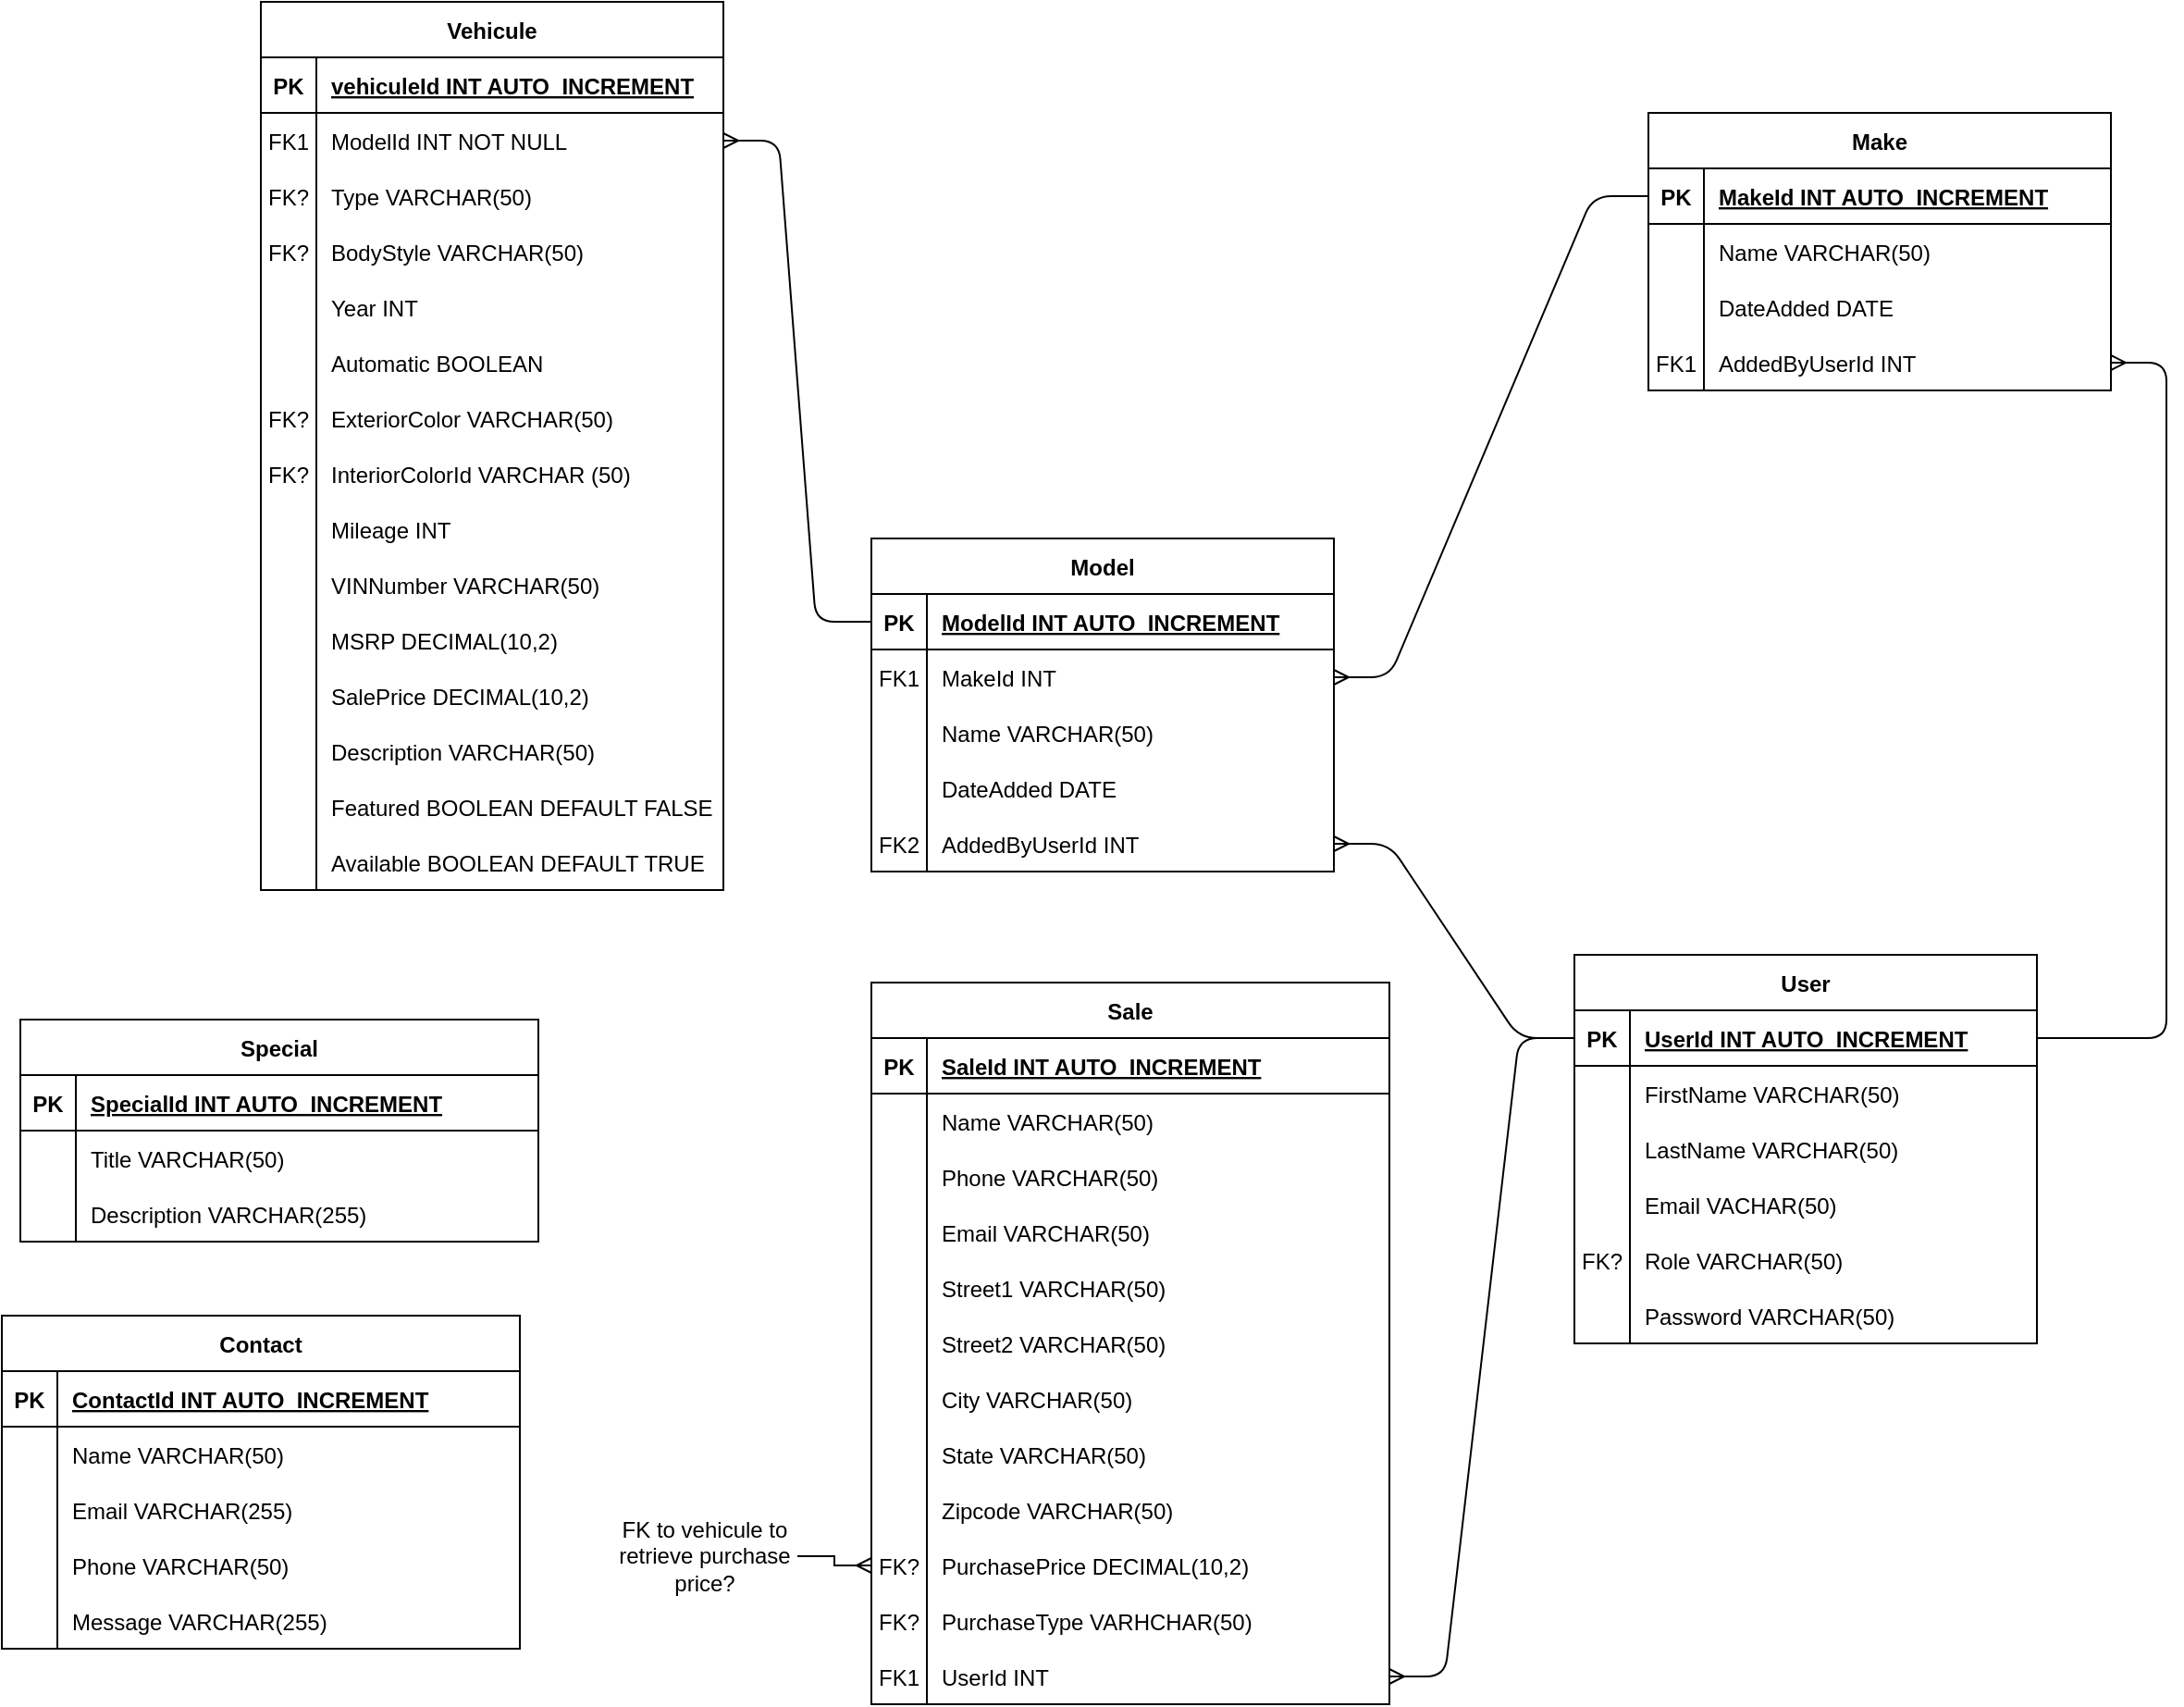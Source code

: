 <mxfile version="20.1.2" type="device"><diagram id="R2lEEEUBdFMjLlhIrx00" name="Page-1"><mxGraphModel dx="2301" dy="1057" grid="1" gridSize="10" guides="1" tooltips="1" connect="1" arrows="1" fold="1" page="1" pageScale="1" pageWidth="850" pageHeight="1100" math="0" shadow="0" extFonts="Permanent Marker^https://fonts.googleapis.com/css?family=Permanent+Marker"><root><mxCell id="0"/><mxCell id="1" parent="0"/><mxCell id="C-vyLk0tnHw3VtMMgP7b-2" value="Make" style="shape=table;startSize=30;container=1;collapsible=1;childLayout=tableLayout;fixedRows=1;rowLines=0;fontStyle=1;align=center;resizeLast=1;" parent="1" vertex="1"><mxGeometry x="750" y="130" width="250" height="150" as="geometry"/></mxCell><mxCell id="C-vyLk0tnHw3VtMMgP7b-3" value="" style="shape=partialRectangle;collapsible=0;dropTarget=0;pointerEvents=0;fillColor=none;points=[[0,0.5],[1,0.5]];portConstraint=eastwest;top=0;left=0;right=0;bottom=1;" parent="C-vyLk0tnHw3VtMMgP7b-2" vertex="1"><mxGeometry y="30" width="250" height="30" as="geometry"/></mxCell><mxCell id="C-vyLk0tnHw3VtMMgP7b-4" value="PK" style="shape=partialRectangle;overflow=hidden;connectable=0;fillColor=none;top=0;left=0;bottom=0;right=0;fontStyle=1;" parent="C-vyLk0tnHw3VtMMgP7b-3" vertex="1"><mxGeometry width="30" height="30" as="geometry"><mxRectangle width="30" height="30" as="alternateBounds"/></mxGeometry></mxCell><mxCell id="C-vyLk0tnHw3VtMMgP7b-5" value="MakeId INT AUTO_INCREMENT" style="shape=partialRectangle;overflow=hidden;connectable=0;fillColor=none;top=0;left=0;bottom=0;right=0;align=left;spacingLeft=6;fontStyle=5;" parent="C-vyLk0tnHw3VtMMgP7b-3" vertex="1"><mxGeometry x="30" width="220" height="30" as="geometry"><mxRectangle width="220" height="30" as="alternateBounds"/></mxGeometry></mxCell><mxCell id="C-vyLk0tnHw3VtMMgP7b-6" value="" style="shape=partialRectangle;collapsible=0;dropTarget=0;pointerEvents=0;fillColor=none;points=[[0,0.5],[1,0.5]];portConstraint=eastwest;top=0;left=0;right=0;bottom=0;" parent="C-vyLk0tnHw3VtMMgP7b-2" vertex="1"><mxGeometry y="60" width="250" height="30" as="geometry"/></mxCell><mxCell id="C-vyLk0tnHw3VtMMgP7b-7" value="" style="shape=partialRectangle;overflow=hidden;connectable=0;fillColor=none;top=0;left=0;bottom=0;right=0;" parent="C-vyLk0tnHw3VtMMgP7b-6" vertex="1"><mxGeometry width="30" height="30" as="geometry"><mxRectangle width="30" height="30" as="alternateBounds"/></mxGeometry></mxCell><mxCell id="C-vyLk0tnHw3VtMMgP7b-8" value="Name VARCHAR(50)" style="shape=partialRectangle;overflow=hidden;connectable=0;fillColor=none;top=0;left=0;bottom=0;right=0;align=left;spacingLeft=6;" parent="C-vyLk0tnHw3VtMMgP7b-6" vertex="1"><mxGeometry x="30" width="220" height="30" as="geometry"><mxRectangle width="220" height="30" as="alternateBounds"/></mxGeometry></mxCell><mxCell id="C-vyLk0tnHw3VtMMgP7b-9" value="" style="shape=partialRectangle;collapsible=0;dropTarget=0;pointerEvents=0;fillColor=none;points=[[0,0.5],[1,0.5]];portConstraint=eastwest;top=0;left=0;right=0;bottom=0;" parent="C-vyLk0tnHw3VtMMgP7b-2" vertex="1"><mxGeometry y="90" width="250" height="30" as="geometry"/></mxCell><mxCell id="C-vyLk0tnHw3VtMMgP7b-10" value="" style="shape=partialRectangle;overflow=hidden;connectable=0;fillColor=none;top=0;left=0;bottom=0;right=0;" parent="C-vyLk0tnHw3VtMMgP7b-9" vertex="1"><mxGeometry width="30" height="30" as="geometry"><mxRectangle width="30" height="30" as="alternateBounds"/></mxGeometry></mxCell><mxCell id="C-vyLk0tnHw3VtMMgP7b-11" value="DateAdded DATE" style="shape=partialRectangle;overflow=hidden;connectable=0;fillColor=none;top=0;left=0;bottom=0;right=0;align=left;spacingLeft=6;" parent="C-vyLk0tnHw3VtMMgP7b-9" vertex="1"><mxGeometry x="30" width="220" height="30" as="geometry"><mxRectangle width="220" height="30" as="alternateBounds"/></mxGeometry></mxCell><mxCell id="Mr70bpYiIhib0uHU6Vfk-53" style="shape=partialRectangle;collapsible=0;dropTarget=0;pointerEvents=0;fillColor=none;points=[[0,0.5],[1,0.5]];portConstraint=eastwest;top=0;left=0;right=0;bottom=0;" vertex="1" parent="C-vyLk0tnHw3VtMMgP7b-2"><mxGeometry y="120" width="250" height="30" as="geometry"/></mxCell><mxCell id="Mr70bpYiIhib0uHU6Vfk-54" value="FK1" style="shape=partialRectangle;overflow=hidden;connectable=0;fillColor=none;top=0;left=0;bottom=0;right=0;" vertex="1" parent="Mr70bpYiIhib0uHU6Vfk-53"><mxGeometry width="30" height="30" as="geometry"><mxRectangle width="30" height="30" as="alternateBounds"/></mxGeometry></mxCell><mxCell id="Mr70bpYiIhib0uHU6Vfk-55" value="AddedByUserId INT" style="shape=partialRectangle;overflow=hidden;connectable=0;fillColor=none;top=0;left=0;bottom=0;right=0;align=left;spacingLeft=6;" vertex="1" parent="Mr70bpYiIhib0uHU6Vfk-53"><mxGeometry x="30" width="220" height="30" as="geometry"><mxRectangle width="220" height="30" as="alternateBounds"/></mxGeometry></mxCell><mxCell id="C-vyLk0tnHw3VtMMgP7b-13" value="User" style="shape=table;startSize=30;container=1;collapsible=1;childLayout=tableLayout;fixedRows=1;rowLines=0;fontStyle=1;align=center;resizeLast=1;" parent="1" vertex="1"><mxGeometry x="710" y="585" width="250" height="210" as="geometry"/></mxCell><mxCell id="C-vyLk0tnHw3VtMMgP7b-14" value="" style="shape=partialRectangle;collapsible=0;dropTarget=0;pointerEvents=0;fillColor=none;points=[[0,0.5],[1,0.5]];portConstraint=eastwest;top=0;left=0;right=0;bottom=1;" parent="C-vyLk0tnHw3VtMMgP7b-13" vertex="1"><mxGeometry y="30" width="250" height="30" as="geometry"/></mxCell><mxCell id="C-vyLk0tnHw3VtMMgP7b-15" value="PK" style="shape=partialRectangle;overflow=hidden;connectable=0;fillColor=none;top=0;left=0;bottom=0;right=0;fontStyle=1;" parent="C-vyLk0tnHw3VtMMgP7b-14" vertex="1"><mxGeometry width="30" height="30" as="geometry"><mxRectangle width="30" height="30" as="alternateBounds"/></mxGeometry></mxCell><mxCell id="C-vyLk0tnHw3VtMMgP7b-16" value="UserId INT AUTO_INCREMENT" style="shape=partialRectangle;overflow=hidden;connectable=0;fillColor=none;top=0;left=0;bottom=0;right=0;align=left;spacingLeft=6;fontStyle=5;" parent="C-vyLk0tnHw3VtMMgP7b-14" vertex="1"><mxGeometry x="30" width="220" height="30" as="geometry"><mxRectangle width="220" height="30" as="alternateBounds"/></mxGeometry></mxCell><mxCell id="C-vyLk0tnHw3VtMMgP7b-20" value="" style="shape=partialRectangle;collapsible=0;dropTarget=0;pointerEvents=0;fillColor=none;points=[[0,0.5],[1,0.5]];portConstraint=eastwest;top=0;left=0;right=0;bottom=0;" parent="C-vyLk0tnHw3VtMMgP7b-13" vertex="1"><mxGeometry y="60" width="250" height="30" as="geometry"/></mxCell><mxCell id="C-vyLk0tnHw3VtMMgP7b-21" value="" style="shape=partialRectangle;overflow=hidden;connectable=0;fillColor=none;top=0;left=0;bottom=0;right=0;" parent="C-vyLk0tnHw3VtMMgP7b-20" vertex="1"><mxGeometry width="30" height="30" as="geometry"><mxRectangle width="30" height="30" as="alternateBounds"/></mxGeometry></mxCell><mxCell id="C-vyLk0tnHw3VtMMgP7b-22" value="FirstName VARCHAR(50)" style="shape=partialRectangle;overflow=hidden;connectable=0;fillColor=none;top=0;left=0;bottom=0;right=0;align=left;spacingLeft=6;" parent="C-vyLk0tnHw3VtMMgP7b-20" vertex="1"><mxGeometry x="30" width="220" height="30" as="geometry"><mxRectangle width="220" height="30" as="alternateBounds"/></mxGeometry></mxCell><mxCell id="Mr70bpYiIhib0uHU6Vfk-40" style="shape=partialRectangle;collapsible=0;dropTarget=0;pointerEvents=0;fillColor=none;points=[[0,0.5],[1,0.5]];portConstraint=eastwest;top=0;left=0;right=0;bottom=0;" vertex="1" parent="C-vyLk0tnHw3VtMMgP7b-13"><mxGeometry y="90" width="250" height="30" as="geometry"/></mxCell><mxCell id="Mr70bpYiIhib0uHU6Vfk-41" style="shape=partialRectangle;overflow=hidden;connectable=0;fillColor=none;top=0;left=0;bottom=0;right=0;" vertex="1" parent="Mr70bpYiIhib0uHU6Vfk-40"><mxGeometry width="30" height="30" as="geometry"><mxRectangle width="30" height="30" as="alternateBounds"/></mxGeometry></mxCell><mxCell id="Mr70bpYiIhib0uHU6Vfk-42" value="LastName VARCHAR(50)" style="shape=partialRectangle;overflow=hidden;connectable=0;fillColor=none;top=0;left=0;bottom=0;right=0;align=left;spacingLeft=6;" vertex="1" parent="Mr70bpYiIhib0uHU6Vfk-40"><mxGeometry x="30" width="220" height="30" as="geometry"><mxRectangle width="220" height="30" as="alternateBounds"/></mxGeometry></mxCell><mxCell id="Mr70bpYiIhib0uHU6Vfk-43" style="shape=partialRectangle;collapsible=0;dropTarget=0;pointerEvents=0;fillColor=none;points=[[0,0.5],[1,0.5]];portConstraint=eastwest;top=0;left=0;right=0;bottom=0;" vertex="1" parent="C-vyLk0tnHw3VtMMgP7b-13"><mxGeometry y="120" width="250" height="30" as="geometry"/></mxCell><mxCell id="Mr70bpYiIhib0uHU6Vfk-44" style="shape=partialRectangle;overflow=hidden;connectable=0;fillColor=none;top=0;left=0;bottom=0;right=0;" vertex="1" parent="Mr70bpYiIhib0uHU6Vfk-43"><mxGeometry width="30" height="30" as="geometry"><mxRectangle width="30" height="30" as="alternateBounds"/></mxGeometry></mxCell><mxCell id="Mr70bpYiIhib0uHU6Vfk-45" value="Email VACHAR(50)" style="shape=partialRectangle;overflow=hidden;connectable=0;fillColor=none;top=0;left=0;bottom=0;right=0;align=left;spacingLeft=6;" vertex="1" parent="Mr70bpYiIhib0uHU6Vfk-43"><mxGeometry x="30" width="220" height="30" as="geometry"><mxRectangle width="220" height="30" as="alternateBounds"/></mxGeometry></mxCell><mxCell id="Mr70bpYiIhib0uHU6Vfk-46" style="shape=partialRectangle;collapsible=0;dropTarget=0;pointerEvents=0;fillColor=none;points=[[0,0.5],[1,0.5]];portConstraint=eastwest;top=0;left=0;right=0;bottom=0;" vertex="1" parent="C-vyLk0tnHw3VtMMgP7b-13"><mxGeometry y="150" width="250" height="30" as="geometry"/></mxCell><mxCell id="Mr70bpYiIhib0uHU6Vfk-47" value="FK?" style="shape=partialRectangle;overflow=hidden;connectable=0;fillColor=none;top=0;left=0;bottom=0;right=0;" vertex="1" parent="Mr70bpYiIhib0uHU6Vfk-46"><mxGeometry width="30" height="30" as="geometry"><mxRectangle width="30" height="30" as="alternateBounds"/></mxGeometry></mxCell><mxCell id="Mr70bpYiIhib0uHU6Vfk-48" value="Role VARCHAR(50)" style="shape=partialRectangle;overflow=hidden;connectable=0;fillColor=none;top=0;left=0;bottom=0;right=0;align=left;spacingLeft=6;" vertex="1" parent="Mr70bpYiIhib0uHU6Vfk-46"><mxGeometry x="30" width="220" height="30" as="geometry"><mxRectangle width="220" height="30" as="alternateBounds"/></mxGeometry></mxCell><mxCell id="Mr70bpYiIhib0uHU6Vfk-49" style="shape=partialRectangle;collapsible=0;dropTarget=0;pointerEvents=0;fillColor=none;points=[[0,0.5],[1,0.5]];portConstraint=eastwest;top=0;left=0;right=0;bottom=0;" vertex="1" parent="C-vyLk0tnHw3VtMMgP7b-13"><mxGeometry y="180" width="250" height="30" as="geometry"/></mxCell><mxCell id="Mr70bpYiIhib0uHU6Vfk-50" style="shape=partialRectangle;overflow=hidden;connectable=0;fillColor=none;top=0;left=0;bottom=0;right=0;" vertex="1" parent="Mr70bpYiIhib0uHU6Vfk-49"><mxGeometry width="30" height="30" as="geometry"><mxRectangle width="30" height="30" as="alternateBounds"/></mxGeometry></mxCell><mxCell id="Mr70bpYiIhib0uHU6Vfk-51" value="Password VARCHAR(50)" style="shape=partialRectangle;overflow=hidden;connectable=0;fillColor=none;top=0;left=0;bottom=0;right=0;align=left;spacingLeft=6;" vertex="1" parent="Mr70bpYiIhib0uHU6Vfk-49"><mxGeometry x="30" width="220" height="30" as="geometry"><mxRectangle width="220" height="30" as="alternateBounds"/></mxGeometry></mxCell><mxCell id="C-vyLk0tnHw3VtMMgP7b-23" value="Vehicule" style="shape=table;startSize=30;container=1;collapsible=1;childLayout=tableLayout;fixedRows=1;rowLines=0;fontStyle=1;align=center;resizeLast=1;" parent="1" vertex="1"><mxGeometry y="70" width="250" height="480" as="geometry"/></mxCell><mxCell id="C-vyLk0tnHw3VtMMgP7b-24" value="" style="shape=partialRectangle;collapsible=0;dropTarget=0;pointerEvents=0;fillColor=none;points=[[0,0.5],[1,0.5]];portConstraint=eastwest;top=0;left=0;right=0;bottom=1;" parent="C-vyLk0tnHw3VtMMgP7b-23" vertex="1"><mxGeometry y="30" width="250" height="30" as="geometry"/></mxCell><mxCell id="C-vyLk0tnHw3VtMMgP7b-25" value="PK" style="shape=partialRectangle;overflow=hidden;connectable=0;fillColor=none;top=0;left=0;bottom=0;right=0;fontStyle=1;" parent="C-vyLk0tnHw3VtMMgP7b-24" vertex="1"><mxGeometry width="30" height="30" as="geometry"><mxRectangle width="30" height="30" as="alternateBounds"/></mxGeometry></mxCell><mxCell id="C-vyLk0tnHw3VtMMgP7b-26" value="vehiculeId INT AUTO_INCREMENT" style="shape=partialRectangle;overflow=hidden;connectable=0;fillColor=none;top=0;left=0;bottom=0;right=0;align=left;spacingLeft=6;fontStyle=5;" parent="C-vyLk0tnHw3VtMMgP7b-24" vertex="1"><mxGeometry x="30" width="220" height="30" as="geometry"><mxRectangle width="220" height="30" as="alternateBounds"/></mxGeometry></mxCell><mxCell id="Mr70bpYiIhib0uHU6Vfk-31" style="shape=partialRectangle;collapsible=0;dropTarget=0;pointerEvents=0;fillColor=none;points=[[0,0.5],[1,0.5]];portConstraint=eastwest;top=0;left=0;right=0;bottom=0;" vertex="1" parent="C-vyLk0tnHw3VtMMgP7b-23"><mxGeometry y="60" width="250" height="30" as="geometry"/></mxCell><mxCell id="Mr70bpYiIhib0uHU6Vfk-32" value="FK1" style="shape=partialRectangle;overflow=hidden;connectable=0;fillColor=none;top=0;left=0;bottom=0;right=0;" vertex="1" parent="Mr70bpYiIhib0uHU6Vfk-31"><mxGeometry width="30" height="30" as="geometry"><mxRectangle width="30" height="30" as="alternateBounds"/></mxGeometry></mxCell><mxCell id="Mr70bpYiIhib0uHU6Vfk-33" value="ModelId INT NOT NULL" style="shape=partialRectangle;overflow=hidden;connectable=0;fillColor=none;top=0;left=0;bottom=0;right=0;align=left;spacingLeft=6;" vertex="1" parent="Mr70bpYiIhib0uHU6Vfk-31"><mxGeometry x="30" width="220" height="30" as="geometry"><mxRectangle width="220" height="30" as="alternateBounds"/></mxGeometry></mxCell><mxCell id="Mr70bpYiIhib0uHU6Vfk-34" style="shape=partialRectangle;collapsible=0;dropTarget=0;pointerEvents=0;fillColor=none;points=[[0,0.5],[1,0.5]];portConstraint=eastwest;top=0;left=0;right=0;bottom=0;" vertex="1" parent="C-vyLk0tnHw3VtMMgP7b-23"><mxGeometry y="90" width="250" height="30" as="geometry"/></mxCell><mxCell id="Mr70bpYiIhib0uHU6Vfk-35" value="FK?" style="shape=partialRectangle;overflow=hidden;connectable=0;fillColor=none;top=0;left=0;bottom=0;right=0;" vertex="1" parent="Mr70bpYiIhib0uHU6Vfk-34"><mxGeometry width="30" height="30" as="geometry"><mxRectangle width="30" height="30" as="alternateBounds"/></mxGeometry></mxCell><mxCell id="Mr70bpYiIhib0uHU6Vfk-36" value="Type VARCHAR(50)" style="shape=partialRectangle;overflow=hidden;connectable=0;fillColor=none;top=0;left=0;bottom=0;right=0;align=left;spacingLeft=6;" vertex="1" parent="Mr70bpYiIhib0uHU6Vfk-34"><mxGeometry x="30" width="220" height="30" as="geometry"><mxRectangle width="220" height="30" as="alternateBounds"/></mxGeometry></mxCell><mxCell id="C-vyLk0tnHw3VtMMgP7b-27" value="" style="shape=partialRectangle;collapsible=0;dropTarget=0;pointerEvents=0;fillColor=none;points=[[0,0.5],[1,0.5]];portConstraint=eastwest;top=0;left=0;right=0;bottom=0;" parent="C-vyLk0tnHw3VtMMgP7b-23" vertex="1"><mxGeometry y="120" width="250" height="30" as="geometry"/></mxCell><mxCell id="C-vyLk0tnHw3VtMMgP7b-28" value="FK?" style="shape=partialRectangle;overflow=hidden;connectable=0;fillColor=none;top=0;left=0;bottom=0;right=0;" parent="C-vyLk0tnHw3VtMMgP7b-27" vertex="1"><mxGeometry width="30" height="30" as="geometry"><mxRectangle width="30" height="30" as="alternateBounds"/></mxGeometry></mxCell><mxCell id="C-vyLk0tnHw3VtMMgP7b-29" value="BodyStyle VARCHAR(50)" style="shape=partialRectangle;overflow=hidden;connectable=0;fillColor=none;top=0;left=0;bottom=0;right=0;align=left;spacingLeft=6;" parent="C-vyLk0tnHw3VtMMgP7b-27" vertex="1"><mxGeometry x="30" width="220" height="30" as="geometry"><mxRectangle width="220" height="30" as="alternateBounds"/></mxGeometry></mxCell><mxCell id="Mr70bpYiIhib0uHU6Vfk-37" style="shape=partialRectangle;collapsible=0;dropTarget=0;pointerEvents=0;fillColor=none;points=[[0,0.5],[1,0.5]];portConstraint=eastwest;top=0;left=0;right=0;bottom=0;" vertex="1" parent="C-vyLk0tnHw3VtMMgP7b-23"><mxGeometry y="150" width="250" height="30" as="geometry"/></mxCell><mxCell id="Mr70bpYiIhib0uHU6Vfk-38" style="shape=partialRectangle;overflow=hidden;connectable=0;fillColor=none;top=0;left=0;bottom=0;right=0;" vertex="1" parent="Mr70bpYiIhib0uHU6Vfk-37"><mxGeometry width="30" height="30" as="geometry"><mxRectangle width="30" height="30" as="alternateBounds"/></mxGeometry></mxCell><mxCell id="Mr70bpYiIhib0uHU6Vfk-39" value="Year INT" style="shape=partialRectangle;overflow=hidden;connectable=0;fillColor=none;top=0;left=0;bottom=0;right=0;align=left;spacingLeft=6;" vertex="1" parent="Mr70bpYiIhib0uHU6Vfk-37"><mxGeometry x="30" width="220" height="30" as="geometry"><mxRectangle width="220" height="30" as="alternateBounds"/></mxGeometry></mxCell><mxCell id="Mr70bpYiIhib0uHU6Vfk-1" style="shape=partialRectangle;collapsible=0;dropTarget=0;pointerEvents=0;fillColor=none;points=[[0,0.5],[1,0.5]];portConstraint=eastwest;top=0;left=0;right=0;bottom=0;" vertex="1" parent="C-vyLk0tnHw3VtMMgP7b-23"><mxGeometry y="180" width="250" height="30" as="geometry"/></mxCell><mxCell id="Mr70bpYiIhib0uHU6Vfk-2" value="" style="shape=partialRectangle;overflow=hidden;connectable=0;fillColor=none;top=0;left=0;bottom=0;right=0;" vertex="1" parent="Mr70bpYiIhib0uHU6Vfk-1"><mxGeometry width="30" height="30" as="geometry"><mxRectangle width="30" height="30" as="alternateBounds"/></mxGeometry></mxCell><mxCell id="Mr70bpYiIhib0uHU6Vfk-3" value="Automatic BOOLEAN" style="shape=partialRectangle;overflow=hidden;connectable=0;fillColor=none;top=0;left=0;bottom=0;right=0;align=left;spacingLeft=6;" vertex="1" parent="Mr70bpYiIhib0uHU6Vfk-1"><mxGeometry x="30" width="220" height="30" as="geometry"><mxRectangle width="220" height="30" as="alternateBounds"/></mxGeometry></mxCell><mxCell id="Mr70bpYiIhib0uHU6Vfk-13" style="shape=partialRectangle;collapsible=0;dropTarget=0;pointerEvents=0;fillColor=none;points=[[0,0.5],[1,0.5]];portConstraint=eastwest;top=0;left=0;right=0;bottom=0;" vertex="1" parent="C-vyLk0tnHw3VtMMgP7b-23"><mxGeometry y="210" width="250" height="30" as="geometry"/></mxCell><mxCell id="Mr70bpYiIhib0uHU6Vfk-14" value="FK?" style="shape=partialRectangle;overflow=hidden;connectable=0;fillColor=none;top=0;left=0;bottom=0;right=0;" vertex="1" parent="Mr70bpYiIhib0uHU6Vfk-13"><mxGeometry width="30" height="30" as="geometry"><mxRectangle width="30" height="30" as="alternateBounds"/></mxGeometry></mxCell><mxCell id="Mr70bpYiIhib0uHU6Vfk-15" value="ExteriorColor VARCHAR(50)" style="shape=partialRectangle;overflow=hidden;connectable=0;fillColor=none;top=0;left=0;bottom=0;right=0;align=left;spacingLeft=6;" vertex="1" parent="Mr70bpYiIhib0uHU6Vfk-13"><mxGeometry x="30" width="220" height="30" as="geometry"><mxRectangle width="220" height="30" as="alternateBounds"/></mxGeometry></mxCell><mxCell id="Mr70bpYiIhib0uHU6Vfk-7" style="shape=partialRectangle;collapsible=0;dropTarget=0;pointerEvents=0;fillColor=none;points=[[0,0.5],[1,0.5]];portConstraint=eastwest;top=0;left=0;right=0;bottom=0;" vertex="1" parent="C-vyLk0tnHw3VtMMgP7b-23"><mxGeometry y="240" width="250" height="30" as="geometry"/></mxCell><mxCell id="Mr70bpYiIhib0uHU6Vfk-8" value="FK?" style="shape=partialRectangle;overflow=hidden;connectable=0;fillColor=none;top=0;left=0;bottom=0;right=0;" vertex="1" parent="Mr70bpYiIhib0uHU6Vfk-7"><mxGeometry width="30" height="30" as="geometry"><mxRectangle width="30" height="30" as="alternateBounds"/></mxGeometry></mxCell><mxCell id="Mr70bpYiIhib0uHU6Vfk-9" value="InteriorColorId VARCHAR (50)" style="shape=partialRectangle;overflow=hidden;connectable=0;fillColor=none;top=0;left=0;bottom=0;right=0;align=left;spacingLeft=6;" vertex="1" parent="Mr70bpYiIhib0uHU6Vfk-7"><mxGeometry x="30" width="220" height="30" as="geometry"><mxRectangle width="220" height="30" as="alternateBounds"/></mxGeometry></mxCell><mxCell id="Mr70bpYiIhib0uHU6Vfk-10" style="shape=partialRectangle;collapsible=0;dropTarget=0;pointerEvents=0;fillColor=none;points=[[0,0.5],[1,0.5]];portConstraint=eastwest;top=0;left=0;right=0;bottom=0;" vertex="1" parent="C-vyLk0tnHw3VtMMgP7b-23"><mxGeometry y="270" width="250" height="30" as="geometry"/></mxCell><mxCell id="Mr70bpYiIhib0uHU6Vfk-11" style="shape=partialRectangle;overflow=hidden;connectable=0;fillColor=none;top=0;left=0;bottom=0;right=0;" vertex="1" parent="Mr70bpYiIhib0uHU6Vfk-10"><mxGeometry width="30" height="30" as="geometry"><mxRectangle width="30" height="30" as="alternateBounds"/></mxGeometry></mxCell><mxCell id="Mr70bpYiIhib0uHU6Vfk-12" value="Mileage INT" style="shape=partialRectangle;overflow=hidden;connectable=0;fillColor=none;top=0;left=0;bottom=0;right=0;align=left;spacingLeft=6;" vertex="1" parent="Mr70bpYiIhib0uHU6Vfk-10"><mxGeometry x="30" width="220" height="30" as="geometry"><mxRectangle width="220" height="30" as="alternateBounds"/></mxGeometry></mxCell><mxCell id="Mr70bpYiIhib0uHU6Vfk-16" style="shape=partialRectangle;collapsible=0;dropTarget=0;pointerEvents=0;fillColor=none;points=[[0,0.5],[1,0.5]];portConstraint=eastwest;top=0;left=0;right=0;bottom=0;" vertex="1" parent="C-vyLk0tnHw3VtMMgP7b-23"><mxGeometry y="300" width="250" height="30" as="geometry"/></mxCell><mxCell id="Mr70bpYiIhib0uHU6Vfk-17" style="shape=partialRectangle;overflow=hidden;connectable=0;fillColor=none;top=0;left=0;bottom=0;right=0;" vertex="1" parent="Mr70bpYiIhib0uHU6Vfk-16"><mxGeometry width="30" height="30" as="geometry"><mxRectangle width="30" height="30" as="alternateBounds"/></mxGeometry></mxCell><mxCell id="Mr70bpYiIhib0uHU6Vfk-18" value="VINNumber VARCHAR(50)" style="shape=partialRectangle;overflow=hidden;connectable=0;fillColor=none;top=0;left=0;bottom=0;right=0;align=left;spacingLeft=6;" vertex="1" parent="Mr70bpYiIhib0uHU6Vfk-16"><mxGeometry x="30" width="220" height="30" as="geometry"><mxRectangle width="220" height="30" as="alternateBounds"/></mxGeometry></mxCell><mxCell id="Mr70bpYiIhib0uHU6Vfk-25" style="shape=partialRectangle;collapsible=0;dropTarget=0;pointerEvents=0;fillColor=none;points=[[0,0.5],[1,0.5]];portConstraint=eastwest;top=0;left=0;right=0;bottom=0;" vertex="1" parent="C-vyLk0tnHw3VtMMgP7b-23"><mxGeometry y="330" width="250" height="30" as="geometry"/></mxCell><mxCell id="Mr70bpYiIhib0uHU6Vfk-26" style="shape=partialRectangle;overflow=hidden;connectable=0;fillColor=none;top=0;left=0;bottom=0;right=0;" vertex="1" parent="Mr70bpYiIhib0uHU6Vfk-25"><mxGeometry width="30" height="30" as="geometry"><mxRectangle width="30" height="30" as="alternateBounds"/></mxGeometry></mxCell><mxCell id="Mr70bpYiIhib0uHU6Vfk-27" value="MSRP DECIMAL(10,2)" style="shape=partialRectangle;overflow=hidden;connectable=0;fillColor=none;top=0;left=0;bottom=0;right=0;align=left;spacingLeft=6;" vertex="1" parent="Mr70bpYiIhib0uHU6Vfk-25"><mxGeometry x="30" width="220" height="30" as="geometry"><mxRectangle width="220" height="30" as="alternateBounds"/></mxGeometry></mxCell><mxCell id="Mr70bpYiIhib0uHU6Vfk-22" style="shape=partialRectangle;collapsible=0;dropTarget=0;pointerEvents=0;fillColor=none;points=[[0,0.5],[1,0.5]];portConstraint=eastwest;top=0;left=0;right=0;bottom=0;" vertex="1" parent="C-vyLk0tnHw3VtMMgP7b-23"><mxGeometry y="360" width="250" height="30" as="geometry"/></mxCell><mxCell id="Mr70bpYiIhib0uHU6Vfk-23" style="shape=partialRectangle;overflow=hidden;connectable=0;fillColor=none;top=0;left=0;bottom=0;right=0;" vertex="1" parent="Mr70bpYiIhib0uHU6Vfk-22"><mxGeometry width="30" height="30" as="geometry"><mxRectangle width="30" height="30" as="alternateBounds"/></mxGeometry></mxCell><mxCell id="Mr70bpYiIhib0uHU6Vfk-24" value="SalePrice DECIMAL(10,2)" style="shape=partialRectangle;overflow=hidden;connectable=0;fillColor=none;top=0;left=0;bottom=0;right=0;align=left;spacingLeft=6;" vertex="1" parent="Mr70bpYiIhib0uHU6Vfk-22"><mxGeometry x="30" width="220" height="30" as="geometry"><mxRectangle width="220" height="30" as="alternateBounds"/></mxGeometry></mxCell><mxCell id="Mr70bpYiIhib0uHU6Vfk-19" style="shape=partialRectangle;collapsible=0;dropTarget=0;pointerEvents=0;fillColor=none;points=[[0,0.5],[1,0.5]];portConstraint=eastwest;top=0;left=0;right=0;bottom=0;" vertex="1" parent="C-vyLk0tnHw3VtMMgP7b-23"><mxGeometry y="390" width="250" height="30" as="geometry"/></mxCell><mxCell id="Mr70bpYiIhib0uHU6Vfk-20" style="shape=partialRectangle;overflow=hidden;connectable=0;fillColor=none;top=0;left=0;bottom=0;right=0;" vertex="1" parent="Mr70bpYiIhib0uHU6Vfk-19"><mxGeometry width="30" height="30" as="geometry"><mxRectangle width="30" height="30" as="alternateBounds"/></mxGeometry></mxCell><mxCell id="Mr70bpYiIhib0uHU6Vfk-21" value="Description VARCHAR(50)" style="shape=partialRectangle;overflow=hidden;connectable=0;fillColor=none;top=0;left=0;bottom=0;right=0;align=left;spacingLeft=6;" vertex="1" parent="Mr70bpYiIhib0uHU6Vfk-19"><mxGeometry x="30" width="220" height="30" as="geometry"><mxRectangle width="220" height="30" as="alternateBounds"/></mxGeometry></mxCell><mxCell id="Mr70bpYiIhib0uHU6Vfk-148" style="shape=partialRectangle;collapsible=0;dropTarget=0;pointerEvents=0;fillColor=none;points=[[0,0.5],[1,0.5]];portConstraint=eastwest;top=0;left=0;right=0;bottom=0;" vertex="1" parent="C-vyLk0tnHw3VtMMgP7b-23"><mxGeometry y="420" width="250" height="30" as="geometry"/></mxCell><mxCell id="Mr70bpYiIhib0uHU6Vfk-149" style="shape=partialRectangle;overflow=hidden;connectable=0;fillColor=none;top=0;left=0;bottom=0;right=0;" vertex="1" parent="Mr70bpYiIhib0uHU6Vfk-148"><mxGeometry width="30" height="30" as="geometry"><mxRectangle width="30" height="30" as="alternateBounds"/></mxGeometry></mxCell><mxCell id="Mr70bpYiIhib0uHU6Vfk-150" value="Featured BOOLEAN DEFAULT FALSE" style="shape=partialRectangle;overflow=hidden;connectable=0;fillColor=none;top=0;left=0;bottom=0;right=0;align=left;spacingLeft=6;" vertex="1" parent="Mr70bpYiIhib0uHU6Vfk-148"><mxGeometry x="30" width="220" height="30" as="geometry"><mxRectangle width="220" height="30" as="alternateBounds"/></mxGeometry></mxCell><mxCell id="Mr70bpYiIhib0uHU6Vfk-278" style="shape=partialRectangle;collapsible=0;dropTarget=0;pointerEvents=0;fillColor=none;points=[[0,0.5],[1,0.5]];portConstraint=eastwest;top=0;left=0;right=0;bottom=0;" vertex="1" parent="C-vyLk0tnHw3VtMMgP7b-23"><mxGeometry y="450" width="250" height="30" as="geometry"/></mxCell><mxCell id="Mr70bpYiIhib0uHU6Vfk-279" style="shape=partialRectangle;overflow=hidden;connectable=0;fillColor=none;top=0;left=0;bottom=0;right=0;" vertex="1" parent="Mr70bpYiIhib0uHU6Vfk-278"><mxGeometry width="30" height="30" as="geometry"><mxRectangle width="30" height="30" as="alternateBounds"/></mxGeometry></mxCell><mxCell id="Mr70bpYiIhib0uHU6Vfk-280" value="Available BOOLEAN DEFAULT TRUE" style="shape=partialRectangle;overflow=hidden;connectable=0;fillColor=none;top=0;left=0;bottom=0;right=0;align=left;spacingLeft=6;" vertex="1" parent="Mr70bpYiIhib0uHU6Vfk-278"><mxGeometry x="30" width="220" height="30" as="geometry"><mxRectangle width="220" height="30" as="alternateBounds"/></mxGeometry></mxCell><mxCell id="Mr70bpYiIhib0uHU6Vfk-56" value="Model" style="shape=table;startSize=30;container=1;collapsible=1;childLayout=tableLayout;fixedRows=1;rowLines=0;fontStyle=1;align=center;resizeLast=1;" vertex="1" parent="1"><mxGeometry x="330" y="360" width="250" height="180" as="geometry"/></mxCell><mxCell id="Mr70bpYiIhib0uHU6Vfk-57" value="" style="shape=partialRectangle;collapsible=0;dropTarget=0;pointerEvents=0;fillColor=none;points=[[0,0.5],[1,0.5]];portConstraint=eastwest;top=0;left=0;right=0;bottom=1;" vertex="1" parent="Mr70bpYiIhib0uHU6Vfk-56"><mxGeometry y="30" width="250" height="30" as="geometry"/></mxCell><mxCell id="Mr70bpYiIhib0uHU6Vfk-58" value="PK" style="shape=partialRectangle;overflow=hidden;connectable=0;fillColor=none;top=0;left=0;bottom=0;right=0;fontStyle=1;" vertex="1" parent="Mr70bpYiIhib0uHU6Vfk-57"><mxGeometry width="30" height="30" as="geometry"><mxRectangle width="30" height="30" as="alternateBounds"/></mxGeometry></mxCell><mxCell id="Mr70bpYiIhib0uHU6Vfk-59" value="ModelId INT AUTO_INCREMENT" style="shape=partialRectangle;overflow=hidden;connectable=0;fillColor=none;top=0;left=0;bottom=0;right=0;align=left;spacingLeft=6;fontStyle=5;" vertex="1" parent="Mr70bpYiIhib0uHU6Vfk-57"><mxGeometry x="30" width="220" height="30" as="geometry"><mxRectangle width="220" height="30" as="alternateBounds"/></mxGeometry></mxCell><mxCell id="Mr70bpYiIhib0uHU6Vfk-60" value="" style="shape=partialRectangle;collapsible=0;dropTarget=0;pointerEvents=0;fillColor=none;points=[[0,0.5],[1,0.5]];portConstraint=eastwest;top=0;left=0;right=0;bottom=0;" vertex="1" parent="Mr70bpYiIhib0uHU6Vfk-56"><mxGeometry y="60" width="250" height="30" as="geometry"/></mxCell><mxCell id="Mr70bpYiIhib0uHU6Vfk-61" value="FK1" style="shape=partialRectangle;overflow=hidden;connectable=0;fillColor=none;top=0;left=0;bottom=0;right=0;" vertex="1" parent="Mr70bpYiIhib0uHU6Vfk-60"><mxGeometry width="30" height="30" as="geometry"><mxRectangle width="30" height="30" as="alternateBounds"/></mxGeometry></mxCell><mxCell id="Mr70bpYiIhib0uHU6Vfk-62" value="MakeId INT" style="shape=partialRectangle;overflow=hidden;connectable=0;fillColor=none;top=0;left=0;bottom=0;right=0;align=left;spacingLeft=6;" vertex="1" parent="Mr70bpYiIhib0uHU6Vfk-60"><mxGeometry x="30" width="220" height="30" as="geometry"><mxRectangle width="220" height="30" as="alternateBounds"/></mxGeometry></mxCell><mxCell id="Mr70bpYiIhib0uHU6Vfk-63" value="" style="shape=partialRectangle;collapsible=0;dropTarget=0;pointerEvents=0;fillColor=none;points=[[0,0.5],[1,0.5]];portConstraint=eastwest;top=0;left=0;right=0;bottom=0;" vertex="1" parent="Mr70bpYiIhib0uHU6Vfk-56"><mxGeometry y="90" width="250" height="30" as="geometry"/></mxCell><mxCell id="Mr70bpYiIhib0uHU6Vfk-64" value="" style="shape=partialRectangle;overflow=hidden;connectable=0;fillColor=none;top=0;left=0;bottom=0;right=0;" vertex="1" parent="Mr70bpYiIhib0uHU6Vfk-63"><mxGeometry width="30" height="30" as="geometry"><mxRectangle width="30" height="30" as="alternateBounds"/></mxGeometry></mxCell><mxCell id="Mr70bpYiIhib0uHU6Vfk-65" value="Name VARCHAR(50)" style="shape=partialRectangle;overflow=hidden;connectable=0;fillColor=none;top=0;left=0;bottom=0;right=0;align=left;spacingLeft=6;" vertex="1" parent="Mr70bpYiIhib0uHU6Vfk-63"><mxGeometry x="30" width="220" height="30" as="geometry"><mxRectangle width="220" height="30" as="alternateBounds"/></mxGeometry></mxCell><mxCell id="Mr70bpYiIhib0uHU6Vfk-69" style="shape=partialRectangle;collapsible=0;dropTarget=0;pointerEvents=0;fillColor=none;points=[[0,0.5],[1,0.5]];portConstraint=eastwest;top=0;left=0;right=0;bottom=0;" vertex="1" parent="Mr70bpYiIhib0uHU6Vfk-56"><mxGeometry y="120" width="250" height="30" as="geometry"/></mxCell><mxCell id="Mr70bpYiIhib0uHU6Vfk-70" value="" style="shape=partialRectangle;overflow=hidden;connectable=0;fillColor=none;top=0;left=0;bottom=0;right=0;" vertex="1" parent="Mr70bpYiIhib0uHU6Vfk-69"><mxGeometry width="30" height="30" as="geometry"><mxRectangle width="30" height="30" as="alternateBounds"/></mxGeometry></mxCell><mxCell id="Mr70bpYiIhib0uHU6Vfk-71" value="DateAdded DATE" style="shape=partialRectangle;overflow=hidden;connectable=0;fillColor=none;top=0;left=0;bottom=0;right=0;align=left;spacingLeft=6;" vertex="1" parent="Mr70bpYiIhib0uHU6Vfk-69"><mxGeometry x="30" width="220" height="30" as="geometry"><mxRectangle width="220" height="30" as="alternateBounds"/></mxGeometry></mxCell><mxCell id="Mr70bpYiIhib0uHU6Vfk-66" style="shape=partialRectangle;collapsible=0;dropTarget=0;pointerEvents=0;fillColor=none;points=[[0,0.5],[1,0.5]];portConstraint=eastwest;top=0;left=0;right=0;bottom=0;" vertex="1" parent="Mr70bpYiIhib0uHU6Vfk-56"><mxGeometry y="150" width="250" height="30" as="geometry"/></mxCell><mxCell id="Mr70bpYiIhib0uHU6Vfk-67" value="FK2" style="shape=partialRectangle;overflow=hidden;connectable=0;fillColor=none;top=0;left=0;bottom=0;right=0;" vertex="1" parent="Mr70bpYiIhib0uHU6Vfk-66"><mxGeometry width="30" height="30" as="geometry"><mxRectangle width="30" height="30" as="alternateBounds"/></mxGeometry></mxCell><mxCell id="Mr70bpYiIhib0uHU6Vfk-68" value="AddedByUserId INT" style="shape=partialRectangle;overflow=hidden;connectable=0;fillColor=none;top=0;left=0;bottom=0;right=0;align=left;spacingLeft=6;" vertex="1" parent="Mr70bpYiIhib0uHU6Vfk-66"><mxGeometry x="30" width="220" height="30" as="geometry"><mxRectangle width="220" height="30" as="alternateBounds"/></mxGeometry></mxCell><mxCell id="Mr70bpYiIhib0uHU6Vfk-72" value="" style="edgeStyle=entityRelationEdgeStyle;endArrow=ERmany;startArrow=none;endFill=0;startFill=0;" edge="1" parent="1" source="C-vyLk0tnHw3VtMMgP7b-14" target="Mr70bpYiIhib0uHU6Vfk-66"><mxGeometry width="100" height="100" relative="1" as="geometry"><mxPoint x="440" y="290" as="sourcePoint"/><mxPoint x="460" y="290" as="targetPoint"/></mxGeometry></mxCell><mxCell id="Mr70bpYiIhib0uHU6Vfk-73" value="" style="edgeStyle=entityRelationEdgeStyle;endArrow=ERmany;startArrow=none;endFill=0;startFill=0;" edge="1" parent="1" source="C-vyLk0tnHw3VtMMgP7b-14" target="Mr70bpYiIhib0uHU6Vfk-53"><mxGeometry width="100" height="100" relative="1" as="geometry"><mxPoint x="510" y="105" as="sourcePoint"/><mxPoint x="430" y="250" as="targetPoint"/></mxGeometry></mxCell><mxCell id="Mr70bpYiIhib0uHU6Vfk-87" value="" style="edgeStyle=entityRelationEdgeStyle;endArrow=ERmany;startArrow=none;endFill=0;startFill=0;" edge="1" parent="1" source="Mr70bpYiIhib0uHU6Vfk-57" target="Mr70bpYiIhib0uHU6Vfk-31"><mxGeometry width="100" height="100" relative="1" as="geometry"><mxPoint x="510" y="375" as="sourcePoint"/><mxPoint x="450" y="250" as="targetPoint"/></mxGeometry></mxCell><mxCell id="Mr70bpYiIhib0uHU6Vfk-111" value="Sale" style="shape=table;startSize=30;container=1;collapsible=1;childLayout=tableLayout;fixedRows=1;rowLines=0;fontStyle=1;align=center;resizeLast=1;" vertex="1" parent="1"><mxGeometry x="330" y="600" width="280" height="390" as="geometry"/></mxCell><mxCell id="Mr70bpYiIhib0uHU6Vfk-112" value="" style="shape=partialRectangle;collapsible=0;dropTarget=0;pointerEvents=0;fillColor=none;points=[[0,0.5],[1,0.5]];portConstraint=eastwest;top=0;left=0;right=0;bottom=1;" vertex="1" parent="Mr70bpYiIhib0uHU6Vfk-111"><mxGeometry y="30" width="280" height="30" as="geometry"/></mxCell><mxCell id="Mr70bpYiIhib0uHU6Vfk-113" value="PK" style="shape=partialRectangle;overflow=hidden;connectable=0;fillColor=none;top=0;left=0;bottom=0;right=0;fontStyle=1;" vertex="1" parent="Mr70bpYiIhib0uHU6Vfk-112"><mxGeometry width="30" height="30" as="geometry"><mxRectangle width="30" height="30" as="alternateBounds"/></mxGeometry></mxCell><mxCell id="Mr70bpYiIhib0uHU6Vfk-114" value="SaleId INT AUTO_INCREMENT" style="shape=partialRectangle;overflow=hidden;connectable=0;fillColor=none;top=0;left=0;bottom=0;right=0;align=left;spacingLeft=6;fontStyle=5;" vertex="1" parent="Mr70bpYiIhib0uHU6Vfk-112"><mxGeometry x="30" width="250" height="30" as="geometry"><mxRectangle width="250" height="30" as="alternateBounds"/></mxGeometry></mxCell><mxCell id="Mr70bpYiIhib0uHU6Vfk-115" value="" style="shape=partialRectangle;collapsible=0;dropTarget=0;pointerEvents=0;fillColor=none;points=[[0,0.5],[1,0.5]];portConstraint=eastwest;top=0;left=0;right=0;bottom=0;" vertex="1" parent="Mr70bpYiIhib0uHU6Vfk-111"><mxGeometry y="60" width="280" height="30" as="geometry"/></mxCell><mxCell id="Mr70bpYiIhib0uHU6Vfk-116" value="" style="shape=partialRectangle;overflow=hidden;connectable=0;fillColor=none;top=0;left=0;bottom=0;right=0;" vertex="1" parent="Mr70bpYiIhib0uHU6Vfk-115"><mxGeometry width="30" height="30" as="geometry"><mxRectangle width="30" height="30" as="alternateBounds"/></mxGeometry></mxCell><mxCell id="Mr70bpYiIhib0uHU6Vfk-117" value="Name VARCHAR(50)" style="shape=partialRectangle;overflow=hidden;connectable=0;fillColor=none;top=0;left=0;bottom=0;right=0;align=left;spacingLeft=6;" vertex="1" parent="Mr70bpYiIhib0uHU6Vfk-115"><mxGeometry x="30" width="250" height="30" as="geometry"><mxRectangle width="250" height="30" as="alternateBounds"/></mxGeometry></mxCell><mxCell id="Mr70bpYiIhib0uHU6Vfk-118" style="shape=partialRectangle;collapsible=0;dropTarget=0;pointerEvents=0;fillColor=none;points=[[0,0.5],[1,0.5]];portConstraint=eastwest;top=0;left=0;right=0;bottom=0;" vertex="1" parent="Mr70bpYiIhib0uHU6Vfk-111"><mxGeometry y="90" width="280" height="30" as="geometry"/></mxCell><mxCell id="Mr70bpYiIhib0uHU6Vfk-119" style="shape=partialRectangle;overflow=hidden;connectable=0;fillColor=none;top=0;left=0;bottom=0;right=0;" vertex="1" parent="Mr70bpYiIhib0uHU6Vfk-118"><mxGeometry width="30" height="30" as="geometry"><mxRectangle width="30" height="30" as="alternateBounds"/></mxGeometry></mxCell><mxCell id="Mr70bpYiIhib0uHU6Vfk-120" value="Phone VARCHAR(50)" style="shape=partialRectangle;overflow=hidden;connectable=0;fillColor=none;top=0;left=0;bottom=0;right=0;align=left;spacingLeft=6;" vertex="1" parent="Mr70bpYiIhib0uHU6Vfk-118"><mxGeometry x="30" width="250" height="30" as="geometry"><mxRectangle width="250" height="30" as="alternateBounds"/></mxGeometry></mxCell><mxCell id="Mr70bpYiIhib0uHU6Vfk-121" style="shape=partialRectangle;collapsible=0;dropTarget=0;pointerEvents=0;fillColor=none;points=[[0,0.5],[1,0.5]];portConstraint=eastwest;top=0;left=0;right=0;bottom=0;" vertex="1" parent="Mr70bpYiIhib0uHU6Vfk-111"><mxGeometry y="120" width="280" height="30" as="geometry"/></mxCell><mxCell id="Mr70bpYiIhib0uHU6Vfk-122" style="shape=partialRectangle;overflow=hidden;connectable=0;fillColor=none;top=0;left=0;bottom=0;right=0;" vertex="1" parent="Mr70bpYiIhib0uHU6Vfk-121"><mxGeometry width="30" height="30" as="geometry"><mxRectangle width="30" height="30" as="alternateBounds"/></mxGeometry></mxCell><mxCell id="Mr70bpYiIhib0uHU6Vfk-123" value="Email VARCHAR(50)" style="shape=partialRectangle;overflow=hidden;connectable=0;fillColor=none;top=0;left=0;bottom=0;right=0;align=left;spacingLeft=6;" vertex="1" parent="Mr70bpYiIhib0uHU6Vfk-121"><mxGeometry x="30" width="250" height="30" as="geometry"><mxRectangle width="250" height="30" as="alternateBounds"/></mxGeometry></mxCell><mxCell id="Mr70bpYiIhib0uHU6Vfk-133" style="shape=partialRectangle;collapsible=0;dropTarget=0;pointerEvents=0;fillColor=none;points=[[0,0.5],[1,0.5]];portConstraint=eastwest;top=0;left=0;right=0;bottom=0;" vertex="1" parent="Mr70bpYiIhib0uHU6Vfk-111"><mxGeometry y="150" width="280" height="30" as="geometry"/></mxCell><mxCell id="Mr70bpYiIhib0uHU6Vfk-134" style="shape=partialRectangle;overflow=hidden;connectable=0;fillColor=none;top=0;left=0;bottom=0;right=0;" vertex="1" parent="Mr70bpYiIhib0uHU6Vfk-133"><mxGeometry width="30" height="30" as="geometry"><mxRectangle width="30" height="30" as="alternateBounds"/></mxGeometry></mxCell><mxCell id="Mr70bpYiIhib0uHU6Vfk-135" value="Street1 VARCHAR(50)" style="shape=partialRectangle;overflow=hidden;connectable=0;fillColor=none;top=0;left=0;bottom=0;right=0;align=left;spacingLeft=6;" vertex="1" parent="Mr70bpYiIhib0uHU6Vfk-133"><mxGeometry x="30" width="250" height="30" as="geometry"><mxRectangle width="250" height="30" as="alternateBounds"/></mxGeometry></mxCell><mxCell id="Mr70bpYiIhib0uHU6Vfk-130" style="shape=partialRectangle;collapsible=0;dropTarget=0;pointerEvents=0;fillColor=none;points=[[0,0.5],[1,0.5]];portConstraint=eastwest;top=0;left=0;right=0;bottom=0;" vertex="1" parent="Mr70bpYiIhib0uHU6Vfk-111"><mxGeometry y="180" width="280" height="30" as="geometry"/></mxCell><mxCell id="Mr70bpYiIhib0uHU6Vfk-131" style="shape=partialRectangle;overflow=hidden;connectable=0;fillColor=none;top=0;left=0;bottom=0;right=0;" vertex="1" parent="Mr70bpYiIhib0uHU6Vfk-130"><mxGeometry width="30" height="30" as="geometry"><mxRectangle width="30" height="30" as="alternateBounds"/></mxGeometry></mxCell><mxCell id="Mr70bpYiIhib0uHU6Vfk-132" value="Street2 VARCHAR(50)" style="shape=partialRectangle;overflow=hidden;connectable=0;fillColor=none;top=0;left=0;bottom=0;right=0;align=left;spacingLeft=6;" vertex="1" parent="Mr70bpYiIhib0uHU6Vfk-130"><mxGeometry x="30" width="250" height="30" as="geometry"><mxRectangle width="250" height="30" as="alternateBounds"/></mxGeometry></mxCell><mxCell id="Mr70bpYiIhib0uHU6Vfk-127" style="shape=partialRectangle;collapsible=0;dropTarget=0;pointerEvents=0;fillColor=none;points=[[0,0.5],[1,0.5]];portConstraint=eastwest;top=0;left=0;right=0;bottom=0;" vertex="1" parent="Mr70bpYiIhib0uHU6Vfk-111"><mxGeometry y="210" width="280" height="30" as="geometry"/></mxCell><mxCell id="Mr70bpYiIhib0uHU6Vfk-128" style="shape=partialRectangle;overflow=hidden;connectable=0;fillColor=none;top=0;left=0;bottom=0;right=0;" vertex="1" parent="Mr70bpYiIhib0uHU6Vfk-127"><mxGeometry width="30" height="30" as="geometry"><mxRectangle width="30" height="30" as="alternateBounds"/></mxGeometry></mxCell><mxCell id="Mr70bpYiIhib0uHU6Vfk-129" value="City VARCHAR(50)" style="shape=partialRectangle;overflow=hidden;connectable=0;fillColor=none;top=0;left=0;bottom=0;right=0;align=left;spacingLeft=6;" vertex="1" parent="Mr70bpYiIhib0uHU6Vfk-127"><mxGeometry x="30" width="250" height="30" as="geometry"><mxRectangle width="250" height="30" as="alternateBounds"/></mxGeometry></mxCell><mxCell id="Mr70bpYiIhib0uHU6Vfk-124" style="shape=partialRectangle;collapsible=0;dropTarget=0;pointerEvents=0;fillColor=none;points=[[0,0.5],[1,0.5]];portConstraint=eastwest;top=0;left=0;right=0;bottom=0;" vertex="1" parent="Mr70bpYiIhib0uHU6Vfk-111"><mxGeometry y="240" width="280" height="30" as="geometry"/></mxCell><mxCell id="Mr70bpYiIhib0uHU6Vfk-125" style="shape=partialRectangle;overflow=hidden;connectable=0;fillColor=none;top=0;left=0;bottom=0;right=0;" vertex="1" parent="Mr70bpYiIhib0uHU6Vfk-124"><mxGeometry width="30" height="30" as="geometry"><mxRectangle width="30" height="30" as="alternateBounds"/></mxGeometry></mxCell><mxCell id="Mr70bpYiIhib0uHU6Vfk-126" value="State VARCHAR(50)" style="shape=partialRectangle;overflow=hidden;connectable=0;fillColor=none;top=0;left=0;bottom=0;right=0;align=left;spacingLeft=6;" vertex="1" parent="Mr70bpYiIhib0uHU6Vfk-124"><mxGeometry x="30" width="250" height="30" as="geometry"><mxRectangle width="250" height="30" as="alternateBounds"/></mxGeometry></mxCell><mxCell id="Mr70bpYiIhib0uHU6Vfk-136" style="shape=partialRectangle;collapsible=0;dropTarget=0;pointerEvents=0;fillColor=none;points=[[0,0.5],[1,0.5]];portConstraint=eastwest;top=0;left=0;right=0;bottom=0;" vertex="1" parent="Mr70bpYiIhib0uHU6Vfk-111"><mxGeometry y="270" width="280" height="30" as="geometry"/></mxCell><mxCell id="Mr70bpYiIhib0uHU6Vfk-137" style="shape=partialRectangle;overflow=hidden;connectable=0;fillColor=none;top=0;left=0;bottom=0;right=0;" vertex="1" parent="Mr70bpYiIhib0uHU6Vfk-136"><mxGeometry width="30" height="30" as="geometry"><mxRectangle width="30" height="30" as="alternateBounds"/></mxGeometry></mxCell><mxCell id="Mr70bpYiIhib0uHU6Vfk-138" value="Zipcode VARCHAR(50)" style="shape=partialRectangle;overflow=hidden;connectable=0;fillColor=none;top=0;left=0;bottom=0;right=0;align=left;spacingLeft=6;" vertex="1" parent="Mr70bpYiIhib0uHU6Vfk-136"><mxGeometry x="30" width="250" height="30" as="geometry"><mxRectangle width="250" height="30" as="alternateBounds"/></mxGeometry></mxCell><mxCell id="Mr70bpYiIhib0uHU6Vfk-139" style="shape=partialRectangle;collapsible=0;dropTarget=0;pointerEvents=0;fillColor=none;points=[[0,0.5],[1,0.5]];portConstraint=eastwest;top=0;left=0;right=0;bottom=0;" vertex="1" parent="Mr70bpYiIhib0uHU6Vfk-111"><mxGeometry y="300" width="280" height="30" as="geometry"/></mxCell><mxCell id="Mr70bpYiIhib0uHU6Vfk-140" value="FK?" style="shape=partialRectangle;overflow=hidden;connectable=0;fillColor=none;top=0;left=0;bottom=0;right=0;" vertex="1" parent="Mr70bpYiIhib0uHU6Vfk-139"><mxGeometry width="30" height="30" as="geometry"><mxRectangle width="30" height="30" as="alternateBounds"/></mxGeometry></mxCell><mxCell id="Mr70bpYiIhib0uHU6Vfk-141" value="PurchasePrice DECIMAL(10,2)" style="shape=partialRectangle;overflow=hidden;connectable=0;fillColor=none;top=0;left=0;bottom=0;right=0;align=left;spacingLeft=6;" vertex="1" parent="Mr70bpYiIhib0uHU6Vfk-139"><mxGeometry x="30" width="250" height="30" as="geometry"><mxRectangle width="250" height="30" as="alternateBounds"/></mxGeometry></mxCell><mxCell id="Mr70bpYiIhib0uHU6Vfk-142" style="shape=partialRectangle;collapsible=0;dropTarget=0;pointerEvents=0;fillColor=none;points=[[0,0.5],[1,0.5]];portConstraint=eastwest;top=0;left=0;right=0;bottom=0;" vertex="1" parent="Mr70bpYiIhib0uHU6Vfk-111"><mxGeometry y="330" width="280" height="30" as="geometry"/></mxCell><mxCell id="Mr70bpYiIhib0uHU6Vfk-143" value="FK?" style="shape=partialRectangle;overflow=hidden;connectable=0;fillColor=none;top=0;left=0;bottom=0;right=0;" vertex="1" parent="Mr70bpYiIhib0uHU6Vfk-142"><mxGeometry width="30" height="30" as="geometry"><mxRectangle width="30" height="30" as="alternateBounds"/></mxGeometry></mxCell><mxCell id="Mr70bpYiIhib0uHU6Vfk-144" value="PurchaseType VARHCHAR(50)" style="shape=partialRectangle;overflow=hidden;connectable=0;fillColor=none;top=0;left=0;bottom=0;right=0;align=left;spacingLeft=6;" vertex="1" parent="Mr70bpYiIhib0uHU6Vfk-142"><mxGeometry x="30" width="250" height="30" as="geometry"><mxRectangle width="250" height="30" as="alternateBounds"/></mxGeometry></mxCell><mxCell id="Mr70bpYiIhib0uHU6Vfk-151" style="shape=partialRectangle;collapsible=0;dropTarget=0;pointerEvents=0;fillColor=none;points=[[0,0.5],[1,0.5]];portConstraint=eastwest;top=0;left=0;right=0;bottom=0;" vertex="1" parent="Mr70bpYiIhib0uHU6Vfk-111"><mxGeometry y="360" width="280" height="30" as="geometry"/></mxCell><mxCell id="Mr70bpYiIhib0uHU6Vfk-152" value="FK1" style="shape=partialRectangle;overflow=hidden;connectable=0;fillColor=none;top=0;left=0;bottom=0;right=0;" vertex="1" parent="Mr70bpYiIhib0uHU6Vfk-151"><mxGeometry width="30" height="30" as="geometry"><mxRectangle width="30" height="30" as="alternateBounds"/></mxGeometry></mxCell><mxCell id="Mr70bpYiIhib0uHU6Vfk-153" value="UserId INT" style="shape=partialRectangle;overflow=hidden;connectable=0;fillColor=none;top=0;left=0;bottom=0;right=0;align=left;spacingLeft=6;" vertex="1" parent="Mr70bpYiIhib0uHU6Vfk-151"><mxGeometry x="30" width="250" height="30" as="geometry"><mxRectangle width="250" height="30" as="alternateBounds"/></mxGeometry></mxCell><mxCell id="Mr70bpYiIhib0uHU6Vfk-154" value="" style="edgeStyle=entityRelationEdgeStyle;endArrow=ERmany;startArrow=none;endFill=0;startFill=0;" edge="1" parent="1" source="C-vyLk0tnHw3VtMMgP7b-14" target="Mr70bpYiIhib0uHU6Vfk-151"><mxGeometry width="100" height="100" relative="1" as="geometry"><mxPoint x="460" y="560" as="sourcePoint"/><mxPoint x="350.0" y="1010" as="targetPoint"/></mxGeometry></mxCell><mxCell id="Mr70bpYiIhib0uHU6Vfk-155" value="Special" style="shape=table;startSize=30;container=1;collapsible=1;childLayout=tableLayout;fixedRows=1;rowLines=0;fontStyle=1;align=center;resizeLast=1;" vertex="1" parent="1"><mxGeometry x="-130" y="620" width="280" height="120" as="geometry"/></mxCell><mxCell id="Mr70bpYiIhib0uHU6Vfk-156" value="" style="shape=partialRectangle;collapsible=0;dropTarget=0;pointerEvents=0;fillColor=none;points=[[0,0.5],[1,0.5]];portConstraint=eastwest;top=0;left=0;right=0;bottom=1;" vertex="1" parent="Mr70bpYiIhib0uHU6Vfk-155"><mxGeometry y="30" width="280" height="30" as="geometry"/></mxCell><mxCell id="Mr70bpYiIhib0uHU6Vfk-157" value="PK" style="shape=partialRectangle;overflow=hidden;connectable=0;fillColor=none;top=0;left=0;bottom=0;right=0;fontStyle=1;" vertex="1" parent="Mr70bpYiIhib0uHU6Vfk-156"><mxGeometry width="30" height="30" as="geometry"><mxRectangle width="30" height="30" as="alternateBounds"/></mxGeometry></mxCell><mxCell id="Mr70bpYiIhib0uHU6Vfk-158" value="SpecialId INT AUTO_INCREMENT" style="shape=partialRectangle;overflow=hidden;connectable=0;fillColor=none;top=0;left=0;bottom=0;right=0;align=left;spacingLeft=6;fontStyle=5;" vertex="1" parent="Mr70bpYiIhib0uHU6Vfk-156"><mxGeometry x="30" width="250" height="30" as="geometry"><mxRectangle width="250" height="30" as="alternateBounds"/></mxGeometry></mxCell><mxCell id="Mr70bpYiIhib0uHU6Vfk-159" value="" style="shape=partialRectangle;collapsible=0;dropTarget=0;pointerEvents=0;fillColor=none;points=[[0,0.5],[1,0.5]];portConstraint=eastwest;top=0;left=0;right=0;bottom=0;" vertex="1" parent="Mr70bpYiIhib0uHU6Vfk-155"><mxGeometry y="60" width="280" height="30" as="geometry"/></mxCell><mxCell id="Mr70bpYiIhib0uHU6Vfk-160" value="" style="shape=partialRectangle;overflow=hidden;connectable=0;fillColor=none;top=0;left=0;bottom=0;right=0;" vertex="1" parent="Mr70bpYiIhib0uHU6Vfk-159"><mxGeometry width="30" height="30" as="geometry"><mxRectangle width="30" height="30" as="alternateBounds"/></mxGeometry></mxCell><mxCell id="Mr70bpYiIhib0uHU6Vfk-161" value="Title VARCHAR(50)" style="shape=partialRectangle;overflow=hidden;connectable=0;fillColor=none;top=0;left=0;bottom=0;right=0;align=left;spacingLeft=6;" vertex="1" parent="Mr70bpYiIhib0uHU6Vfk-159"><mxGeometry x="30" width="250" height="30" as="geometry"><mxRectangle width="250" height="30" as="alternateBounds"/></mxGeometry></mxCell><mxCell id="Mr70bpYiIhib0uHU6Vfk-162" style="shape=partialRectangle;collapsible=0;dropTarget=0;pointerEvents=0;fillColor=none;points=[[0,0.5],[1,0.5]];portConstraint=eastwest;top=0;left=0;right=0;bottom=0;" vertex="1" parent="Mr70bpYiIhib0uHU6Vfk-155"><mxGeometry y="90" width="280" height="30" as="geometry"/></mxCell><mxCell id="Mr70bpYiIhib0uHU6Vfk-163" style="shape=partialRectangle;overflow=hidden;connectable=0;fillColor=none;top=0;left=0;bottom=0;right=0;" vertex="1" parent="Mr70bpYiIhib0uHU6Vfk-162"><mxGeometry width="30" height="30" as="geometry"><mxRectangle width="30" height="30" as="alternateBounds"/></mxGeometry></mxCell><mxCell id="Mr70bpYiIhib0uHU6Vfk-164" value="Description VARCHAR(255)" style="shape=partialRectangle;overflow=hidden;connectable=0;fillColor=none;top=0;left=0;bottom=0;right=0;align=left;spacingLeft=6;" vertex="1" parent="Mr70bpYiIhib0uHU6Vfk-162"><mxGeometry x="30" width="250" height="30" as="geometry"><mxRectangle width="250" height="30" as="alternateBounds"/></mxGeometry></mxCell><mxCell id="Mr70bpYiIhib0uHU6Vfk-200" value="" style="edgeStyle=entityRelationEdgeStyle;endArrow=ERmany;startArrow=none;endFill=0;startFill=0;" edge="1" parent="1" source="C-vyLk0tnHw3VtMMgP7b-3" target="Mr70bpYiIhib0uHU6Vfk-60"><mxGeometry width="100" height="100" relative="1" as="geometry"><mxPoint x="675" y="435.0" as="sourcePoint"/><mxPoint x="890" y="285" as="targetPoint"/></mxGeometry></mxCell><mxCell id="Mr70bpYiIhib0uHU6Vfk-262" value="Contact" style="shape=table;startSize=30;container=1;collapsible=1;childLayout=tableLayout;fixedRows=1;rowLines=0;fontStyle=1;align=center;resizeLast=1;" vertex="1" parent="1"><mxGeometry x="-140" y="780" width="280" height="180" as="geometry"/></mxCell><mxCell id="Mr70bpYiIhib0uHU6Vfk-263" value="" style="shape=partialRectangle;collapsible=0;dropTarget=0;pointerEvents=0;fillColor=none;points=[[0,0.5],[1,0.5]];portConstraint=eastwest;top=0;left=0;right=0;bottom=1;" vertex="1" parent="Mr70bpYiIhib0uHU6Vfk-262"><mxGeometry y="30" width="280" height="30" as="geometry"/></mxCell><mxCell id="Mr70bpYiIhib0uHU6Vfk-264" value="PK" style="shape=partialRectangle;overflow=hidden;connectable=0;fillColor=none;top=0;left=0;bottom=0;right=0;fontStyle=1;" vertex="1" parent="Mr70bpYiIhib0uHU6Vfk-263"><mxGeometry width="30" height="30" as="geometry"><mxRectangle width="30" height="30" as="alternateBounds"/></mxGeometry></mxCell><mxCell id="Mr70bpYiIhib0uHU6Vfk-265" value="ContactId INT AUTO_INCREMENT" style="shape=partialRectangle;overflow=hidden;connectable=0;fillColor=none;top=0;left=0;bottom=0;right=0;align=left;spacingLeft=6;fontStyle=5;" vertex="1" parent="Mr70bpYiIhib0uHU6Vfk-263"><mxGeometry x="30" width="250" height="30" as="geometry"><mxRectangle width="250" height="30" as="alternateBounds"/></mxGeometry></mxCell><mxCell id="Mr70bpYiIhib0uHU6Vfk-266" value="" style="shape=partialRectangle;collapsible=0;dropTarget=0;pointerEvents=0;fillColor=none;points=[[0,0.5],[1,0.5]];portConstraint=eastwest;top=0;left=0;right=0;bottom=0;" vertex="1" parent="Mr70bpYiIhib0uHU6Vfk-262"><mxGeometry y="60" width="280" height="30" as="geometry"/></mxCell><mxCell id="Mr70bpYiIhib0uHU6Vfk-267" value="" style="shape=partialRectangle;overflow=hidden;connectable=0;fillColor=none;top=0;left=0;bottom=0;right=0;" vertex="1" parent="Mr70bpYiIhib0uHU6Vfk-266"><mxGeometry width="30" height="30" as="geometry"><mxRectangle width="30" height="30" as="alternateBounds"/></mxGeometry></mxCell><mxCell id="Mr70bpYiIhib0uHU6Vfk-268" value="Name VARCHAR(50)" style="shape=partialRectangle;overflow=hidden;connectable=0;fillColor=none;top=0;left=0;bottom=0;right=0;align=left;spacingLeft=6;" vertex="1" parent="Mr70bpYiIhib0uHU6Vfk-266"><mxGeometry x="30" width="250" height="30" as="geometry"><mxRectangle width="250" height="30" as="alternateBounds"/></mxGeometry></mxCell><mxCell id="Mr70bpYiIhib0uHU6Vfk-269" style="shape=partialRectangle;collapsible=0;dropTarget=0;pointerEvents=0;fillColor=none;points=[[0,0.5],[1,0.5]];portConstraint=eastwest;top=0;left=0;right=0;bottom=0;" vertex="1" parent="Mr70bpYiIhib0uHU6Vfk-262"><mxGeometry y="90" width="280" height="30" as="geometry"/></mxCell><mxCell id="Mr70bpYiIhib0uHU6Vfk-270" style="shape=partialRectangle;overflow=hidden;connectable=0;fillColor=none;top=0;left=0;bottom=0;right=0;" vertex="1" parent="Mr70bpYiIhib0uHU6Vfk-269"><mxGeometry width="30" height="30" as="geometry"><mxRectangle width="30" height="30" as="alternateBounds"/></mxGeometry></mxCell><mxCell id="Mr70bpYiIhib0uHU6Vfk-271" value="Email VARCHAR(255)" style="shape=partialRectangle;overflow=hidden;connectable=0;fillColor=none;top=0;left=0;bottom=0;right=0;align=left;spacingLeft=6;" vertex="1" parent="Mr70bpYiIhib0uHU6Vfk-269"><mxGeometry x="30" width="250" height="30" as="geometry"><mxRectangle width="250" height="30" as="alternateBounds"/></mxGeometry></mxCell><mxCell id="Mr70bpYiIhib0uHU6Vfk-272" style="shape=partialRectangle;collapsible=0;dropTarget=0;pointerEvents=0;fillColor=none;points=[[0,0.5],[1,0.5]];portConstraint=eastwest;top=0;left=0;right=0;bottom=0;" vertex="1" parent="Mr70bpYiIhib0uHU6Vfk-262"><mxGeometry y="120" width="280" height="30" as="geometry"/></mxCell><mxCell id="Mr70bpYiIhib0uHU6Vfk-273" style="shape=partialRectangle;overflow=hidden;connectable=0;fillColor=none;top=0;left=0;bottom=0;right=0;" vertex="1" parent="Mr70bpYiIhib0uHU6Vfk-272"><mxGeometry width="30" height="30" as="geometry"><mxRectangle width="30" height="30" as="alternateBounds"/></mxGeometry></mxCell><mxCell id="Mr70bpYiIhib0uHU6Vfk-274" value="Phone VARCHAR(50)" style="shape=partialRectangle;overflow=hidden;connectable=0;fillColor=none;top=0;left=0;bottom=0;right=0;align=left;spacingLeft=6;" vertex="1" parent="Mr70bpYiIhib0uHU6Vfk-272"><mxGeometry x="30" width="250" height="30" as="geometry"><mxRectangle width="250" height="30" as="alternateBounds"/></mxGeometry></mxCell><mxCell id="Mr70bpYiIhib0uHU6Vfk-275" style="shape=partialRectangle;collapsible=0;dropTarget=0;pointerEvents=0;fillColor=none;points=[[0,0.5],[1,0.5]];portConstraint=eastwest;top=0;left=0;right=0;bottom=0;" vertex="1" parent="Mr70bpYiIhib0uHU6Vfk-262"><mxGeometry y="150" width="280" height="30" as="geometry"/></mxCell><mxCell id="Mr70bpYiIhib0uHU6Vfk-276" style="shape=partialRectangle;overflow=hidden;connectable=0;fillColor=none;top=0;left=0;bottom=0;right=0;" vertex="1" parent="Mr70bpYiIhib0uHU6Vfk-275"><mxGeometry width="30" height="30" as="geometry"><mxRectangle width="30" height="30" as="alternateBounds"/></mxGeometry></mxCell><mxCell id="Mr70bpYiIhib0uHU6Vfk-277" value="Message VARCHAR(255)" style="shape=partialRectangle;overflow=hidden;connectable=0;fillColor=none;top=0;left=0;bottom=0;right=0;align=left;spacingLeft=6;" vertex="1" parent="Mr70bpYiIhib0uHU6Vfk-275"><mxGeometry x="30" width="250" height="30" as="geometry"><mxRectangle width="250" height="30" as="alternateBounds"/></mxGeometry></mxCell><mxCell id="Mr70bpYiIhib0uHU6Vfk-282" style="edgeStyle=orthogonalEdgeStyle;rounded=0;orthogonalLoop=1;jettySize=auto;html=1;startArrow=none;startFill=0;endArrow=ERmany;endFill=0;" edge="1" parent="1" source="Mr70bpYiIhib0uHU6Vfk-281" target="Mr70bpYiIhib0uHU6Vfk-139"><mxGeometry relative="1" as="geometry"/></mxCell><mxCell id="Mr70bpYiIhib0uHU6Vfk-281" value="FK to vehicule to retrieve purchase price?" style="text;html=1;strokeColor=none;fillColor=none;align=center;verticalAlign=middle;whiteSpace=wrap;rounded=0;" vertex="1" parent="1"><mxGeometry x="190" y="860" width="100" height="100" as="geometry"/></mxCell></root></mxGraphModel></diagram></mxfile>